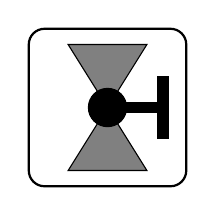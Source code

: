 \begin{tikzpicture}
	\path[thick,draw,fill=white] (-1, 0.8) arc (180:90:0.2) -- (0.8, 1) arc (90:0:0.2) -- (1, -0.8) arc (360:270:0.2) -- (-0.8, -1) arc (270:180:0.2) -- cycle;
	\begin{scope}[rotate=-90]
		\begin{scope}[rotate=90]
			\path[fill=black!50!white,draw] (0, 0) -- (-0.5, -0.8) -- (0.5, -0.8) -- cycle;
		\end{scope}
		\begin{scope}[rotate=-90]
			\path[fill=black!50!white,draw] (0, 0) -- (-0.5, -0.8) -- (0.5, -0.8) -- cycle;
		\end{scope}
		\draw[line width=1.5mm] (0, 0) -- (0, 0.7);	
		\draw[line width=1.5mm] (-0.4, 0.7) -- (0.4, 0.7);
		\path[fill=black] (0, 0) circle (0.25);
	\end{scope}
\end{tikzpicture}